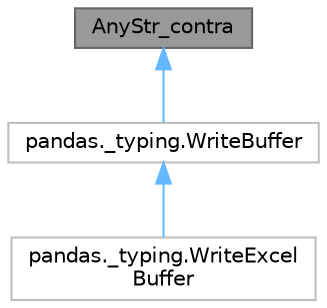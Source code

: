 digraph "AnyStr_contra"
{
 // LATEX_PDF_SIZE
  bgcolor="transparent";
  edge [fontname=Helvetica,fontsize=10,labelfontname=Helvetica,labelfontsize=10];
  node [fontname=Helvetica,fontsize=10,shape=box,height=0.2,width=0.4];
  Node1 [id="Node000001",label="AnyStr_contra",height=0.2,width=0.4,color="gray40", fillcolor="grey60", style="filled", fontcolor="black",tooltip=" "];
  Node1 -> Node2 [id="edge3_Node000001_Node000002",dir="back",color="steelblue1",style="solid",tooltip=" "];
  Node2 [id="Node000002",label="pandas._typing.WriteBuffer",height=0.2,width=0.4,color="grey75", fillcolor="white", style="filled",URL="$d3/d26/classpandas_1_1__typing_1_1WriteBuffer.html",tooltip=" "];
  Node2 -> Node3 [id="edge4_Node000002_Node000003",dir="back",color="steelblue1",style="solid",tooltip=" "];
  Node3 [id="Node000003",label="pandas._typing.WriteExcel\lBuffer",height=0.2,width=0.4,color="grey75", fillcolor="white", style="filled",URL="$da/d81/classpandas_1_1__typing_1_1WriteExcelBuffer.html",tooltip=" "];
}
